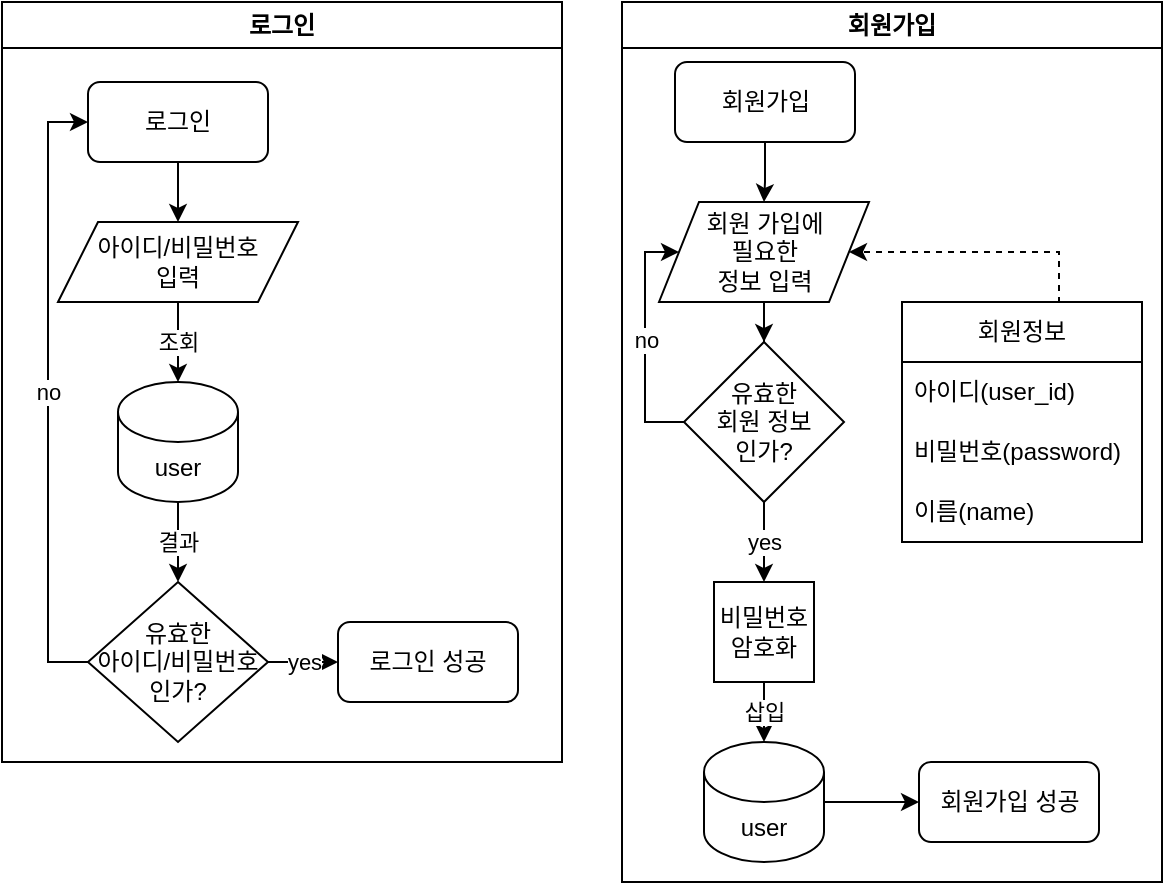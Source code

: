 <mxfile version="27.1.6">
  <diagram name="페이지-1" id="KC9K6V9RFWCrXQrwUP0L">
    <mxGraphModel dx="1426" dy="785" grid="1" gridSize="10" guides="1" tooltips="1" connect="1" arrows="1" fold="1" page="1" pageScale="1" pageWidth="1169" pageHeight="827" math="0" shadow="0">
      <root>
        <mxCell id="0" />
        <mxCell id="1" parent="0" />
        <mxCell id="sYbJW_MK5B5Eihj6-kha-18" value="회원가입" style="swimlane;whiteSpace=wrap;html=1;" vertex="1" parent="1">
          <mxGeometry x="340" y="30" width="270" height="440" as="geometry">
            <mxRectangle x="430" y="570" width="80" height="30" as="alternateBounds" />
          </mxGeometry>
        </mxCell>
        <mxCell id="sYbJW_MK5B5Eihj6-kha-26" value="" style="edgeStyle=orthogonalEdgeStyle;rounded=0;orthogonalLoop=1;jettySize=auto;html=1;" edge="1" parent="sYbJW_MK5B5Eihj6-kha-18" source="sYbJW_MK5B5Eihj6-kha-15" target="sYbJW_MK5B5Eihj6-kha-16">
          <mxGeometry relative="1" as="geometry" />
        </mxCell>
        <mxCell id="sYbJW_MK5B5Eihj6-kha-15" value="회원가입" style="rounded=1;whiteSpace=wrap;html=1;" vertex="1" parent="sYbJW_MK5B5Eihj6-kha-18">
          <mxGeometry x="26.5" y="30" width="90" height="40" as="geometry" />
        </mxCell>
        <mxCell id="sYbJW_MK5B5Eihj6-kha-38" value="" style="edgeStyle=orthogonalEdgeStyle;rounded=0;orthogonalLoop=1;jettySize=auto;html=1;" edge="1" parent="sYbJW_MK5B5Eihj6-kha-18" source="sYbJW_MK5B5Eihj6-kha-16" target="sYbJW_MK5B5Eihj6-kha-27">
          <mxGeometry relative="1" as="geometry" />
        </mxCell>
        <mxCell id="sYbJW_MK5B5Eihj6-kha-16" value="회원 가입에&lt;div&gt;필요한&lt;div&gt;정보 입력&lt;/div&gt;&lt;/div&gt;" style="shape=parallelogram;perimeter=parallelogramPerimeter;whiteSpace=wrap;html=1;fixedSize=1;" vertex="1" parent="sYbJW_MK5B5Eihj6-kha-18">
          <mxGeometry x="18.5" y="100" width="105" height="50" as="geometry" />
        </mxCell>
        <mxCell id="sYbJW_MK5B5Eihj6-kha-25" style="edgeStyle=orthogonalEdgeStyle;rounded=0;orthogonalLoop=1;jettySize=auto;html=1;exitX=0.5;exitY=0;exitDx=0;exitDy=0;entryX=1;entryY=0.5;entryDx=0;entryDy=0;dashed=1;" edge="1" parent="sYbJW_MK5B5Eihj6-kha-18" source="sYbJW_MK5B5Eihj6-kha-20" target="sYbJW_MK5B5Eihj6-kha-16">
          <mxGeometry relative="1" as="geometry">
            <Array as="points">
              <mxPoint x="218.5" y="125" />
            </Array>
          </mxGeometry>
        </mxCell>
        <mxCell id="sYbJW_MK5B5Eihj6-kha-20" value="회원정보" style="swimlane;fontStyle=0;childLayout=stackLayout;horizontal=1;startSize=30;horizontalStack=0;resizeParent=1;resizeParentMax=0;resizeLast=0;collapsible=1;marginBottom=0;whiteSpace=wrap;html=1;" vertex="1" parent="sYbJW_MK5B5Eihj6-kha-18">
          <mxGeometry x="140" y="150" width="120" height="120" as="geometry" />
        </mxCell>
        <mxCell id="sYbJW_MK5B5Eihj6-kha-21" value="아이디(user_id)" style="text;strokeColor=none;fillColor=none;align=left;verticalAlign=middle;spacingLeft=4;spacingRight=4;overflow=hidden;points=[[0,0.5],[1,0.5]];portConstraint=eastwest;rotatable=0;whiteSpace=wrap;html=1;" vertex="1" parent="sYbJW_MK5B5Eihj6-kha-20">
          <mxGeometry y="30" width="120" height="30" as="geometry" />
        </mxCell>
        <mxCell id="sYbJW_MK5B5Eihj6-kha-22" value="비밀번호(password)" style="text;strokeColor=none;fillColor=none;align=left;verticalAlign=middle;spacingLeft=4;spacingRight=4;overflow=hidden;points=[[0,0.5],[1,0.5]];portConstraint=eastwest;rotatable=0;whiteSpace=wrap;html=1;" vertex="1" parent="sYbJW_MK5B5Eihj6-kha-20">
          <mxGeometry y="60" width="120" height="30" as="geometry" />
        </mxCell>
        <mxCell id="sYbJW_MK5B5Eihj6-kha-23" value="이름(name)" style="text;strokeColor=none;fillColor=none;align=left;verticalAlign=middle;spacingLeft=4;spacingRight=4;overflow=hidden;points=[[0,0.5],[1,0.5]];portConstraint=eastwest;rotatable=0;whiteSpace=wrap;html=1;" vertex="1" parent="sYbJW_MK5B5Eihj6-kha-20">
          <mxGeometry y="90" width="120" height="30" as="geometry" />
        </mxCell>
        <mxCell id="sYbJW_MK5B5Eihj6-kha-28" value="no" style="edgeStyle=orthogonalEdgeStyle;rounded=0;orthogonalLoop=1;jettySize=auto;html=1;exitX=0;exitY=0.5;exitDx=0;exitDy=0;entryX=0;entryY=0.5;entryDx=0;entryDy=0;" edge="1" parent="sYbJW_MK5B5Eihj6-kha-18" source="sYbJW_MK5B5Eihj6-kha-27" target="sYbJW_MK5B5Eihj6-kha-16">
          <mxGeometry relative="1" as="geometry">
            <Array as="points">
              <mxPoint x="11.5" y="210" />
              <mxPoint x="11.5" y="125" />
            </Array>
          </mxGeometry>
        </mxCell>
        <mxCell id="sYbJW_MK5B5Eihj6-kha-37" value="yes" style="edgeStyle=orthogonalEdgeStyle;rounded=0;orthogonalLoop=1;jettySize=auto;html=1;" edge="1" parent="sYbJW_MK5B5Eihj6-kha-18" source="sYbJW_MK5B5Eihj6-kha-27" target="sYbJW_MK5B5Eihj6-kha-34">
          <mxGeometry relative="1" as="geometry" />
        </mxCell>
        <mxCell id="sYbJW_MK5B5Eihj6-kha-27" value="유효한&lt;div&gt;회원 정보&lt;/div&gt;&lt;div&gt;인가?&lt;/div&gt;" style="rhombus;whiteSpace=wrap;html=1;" vertex="1" parent="sYbJW_MK5B5Eihj6-kha-18">
          <mxGeometry x="31" y="170" width="80" height="80" as="geometry" />
        </mxCell>
        <mxCell id="sYbJW_MK5B5Eihj6-kha-30" value="회원가입 성공" style="rounded=1;whiteSpace=wrap;html=1;" vertex="1" parent="sYbJW_MK5B5Eihj6-kha-18">
          <mxGeometry x="148.5" y="380" width="90" height="40" as="geometry" />
        </mxCell>
        <mxCell id="sYbJW_MK5B5Eihj6-kha-33" style="edgeStyle=orthogonalEdgeStyle;rounded=0;orthogonalLoop=1;jettySize=auto;html=1;exitX=1;exitY=0.5;exitDx=0;exitDy=0;exitPerimeter=0;entryX=0;entryY=0.5;entryDx=0;entryDy=0;" edge="1" parent="sYbJW_MK5B5Eihj6-kha-18" source="sYbJW_MK5B5Eihj6-kha-32" target="sYbJW_MK5B5Eihj6-kha-30">
          <mxGeometry relative="1" as="geometry" />
        </mxCell>
        <mxCell id="sYbJW_MK5B5Eihj6-kha-32" value="user" style="shape=cylinder3;whiteSpace=wrap;html=1;boundedLbl=1;backgroundOutline=1;size=15;" vertex="1" parent="sYbJW_MK5B5Eihj6-kha-18">
          <mxGeometry x="41" y="370" width="60" height="60" as="geometry" />
        </mxCell>
        <mxCell id="sYbJW_MK5B5Eihj6-kha-39" value="삽입" style="edgeStyle=orthogonalEdgeStyle;rounded=0;orthogonalLoop=1;jettySize=auto;html=1;" edge="1" parent="sYbJW_MK5B5Eihj6-kha-18" source="sYbJW_MK5B5Eihj6-kha-34" target="sYbJW_MK5B5Eihj6-kha-32">
          <mxGeometry relative="1" as="geometry" />
        </mxCell>
        <mxCell id="sYbJW_MK5B5Eihj6-kha-34" value="비밀번호&lt;br&gt;암호화" style="rounded=0;whiteSpace=wrap;html=1;" vertex="1" parent="sYbJW_MK5B5Eihj6-kha-18">
          <mxGeometry x="46" y="290" width="50" height="50" as="geometry" />
        </mxCell>
        <mxCell id="sYbJW_MK5B5Eihj6-kha-19" value="로그인" style="swimlane;whiteSpace=wrap;html=1;" vertex="1" parent="1">
          <mxGeometry x="30" y="30" width="280" height="380" as="geometry">
            <mxRectangle x="60" y="420" width="70" height="30" as="alternateBounds" />
          </mxGeometry>
        </mxCell>
        <mxCell id="sYbJW_MK5B5Eihj6-kha-5" value="" style="edgeStyle=orthogonalEdgeStyle;rounded=0;orthogonalLoop=1;jettySize=auto;html=1;" edge="1" parent="sYbJW_MK5B5Eihj6-kha-19" source="sYbJW_MK5B5Eihj6-kha-1" target="sYbJW_MK5B5Eihj6-kha-4">
          <mxGeometry relative="1" as="geometry" />
        </mxCell>
        <mxCell id="sYbJW_MK5B5Eihj6-kha-1" value="로그인" style="rounded=1;whiteSpace=wrap;html=1;" vertex="1" parent="sYbJW_MK5B5Eihj6-kha-19">
          <mxGeometry x="43" y="40" width="90" height="40" as="geometry" />
        </mxCell>
        <mxCell id="sYbJW_MK5B5Eihj6-kha-7" value="조회" style="edgeStyle=orthogonalEdgeStyle;rounded=0;orthogonalLoop=1;jettySize=auto;html=1;" edge="1" parent="sYbJW_MK5B5Eihj6-kha-19" source="sYbJW_MK5B5Eihj6-kha-4" target="sYbJW_MK5B5Eihj6-kha-6">
          <mxGeometry relative="1" as="geometry" />
        </mxCell>
        <mxCell id="sYbJW_MK5B5Eihj6-kha-4" value="아이디/비밀번호&lt;div&gt;입력&lt;/div&gt;" style="shape=parallelogram;perimeter=parallelogramPerimeter;whiteSpace=wrap;html=1;fixedSize=1;" vertex="1" parent="sYbJW_MK5B5Eihj6-kha-19">
          <mxGeometry x="28" y="110" width="120" height="40" as="geometry" />
        </mxCell>
        <mxCell id="sYbJW_MK5B5Eihj6-kha-9" value="결과" style="edgeStyle=orthogonalEdgeStyle;rounded=0;orthogonalLoop=1;jettySize=auto;html=1;" edge="1" parent="sYbJW_MK5B5Eihj6-kha-19" source="sYbJW_MK5B5Eihj6-kha-6" target="sYbJW_MK5B5Eihj6-kha-8">
          <mxGeometry relative="1" as="geometry" />
        </mxCell>
        <mxCell id="sYbJW_MK5B5Eihj6-kha-6" value="user" style="shape=cylinder3;whiteSpace=wrap;html=1;boundedLbl=1;backgroundOutline=1;size=15;" vertex="1" parent="sYbJW_MK5B5Eihj6-kha-19">
          <mxGeometry x="58" y="190" width="60" height="60" as="geometry" />
        </mxCell>
        <mxCell id="sYbJW_MK5B5Eihj6-kha-10" value="no" style="edgeStyle=orthogonalEdgeStyle;rounded=0;orthogonalLoop=1;jettySize=auto;html=1;exitX=0;exitY=0.5;exitDx=0;exitDy=0;entryX=0;entryY=0.5;entryDx=0;entryDy=0;" edge="1" parent="sYbJW_MK5B5Eihj6-kha-19" source="sYbJW_MK5B5Eihj6-kha-8" target="sYbJW_MK5B5Eihj6-kha-1">
          <mxGeometry relative="1" as="geometry" />
        </mxCell>
        <mxCell id="sYbJW_MK5B5Eihj6-kha-13" value="yes" style="edgeStyle=orthogonalEdgeStyle;rounded=0;orthogonalLoop=1;jettySize=auto;html=1;" edge="1" parent="sYbJW_MK5B5Eihj6-kha-19" source="sYbJW_MK5B5Eihj6-kha-8" target="sYbJW_MK5B5Eihj6-kha-12">
          <mxGeometry relative="1" as="geometry" />
        </mxCell>
        <mxCell id="sYbJW_MK5B5Eihj6-kha-8" value="유효한&lt;div&gt;아이디/비밀번호 인가?&lt;/div&gt;" style="rhombus;whiteSpace=wrap;html=1;" vertex="1" parent="sYbJW_MK5B5Eihj6-kha-19">
          <mxGeometry x="43" y="290" width="90" height="80" as="geometry" />
        </mxCell>
        <mxCell id="sYbJW_MK5B5Eihj6-kha-12" value="로그인 성공" style="rounded=1;whiteSpace=wrap;html=1;" vertex="1" parent="sYbJW_MK5B5Eihj6-kha-19">
          <mxGeometry x="168" y="310" width="90" height="40" as="geometry" />
        </mxCell>
      </root>
    </mxGraphModel>
  </diagram>
</mxfile>
